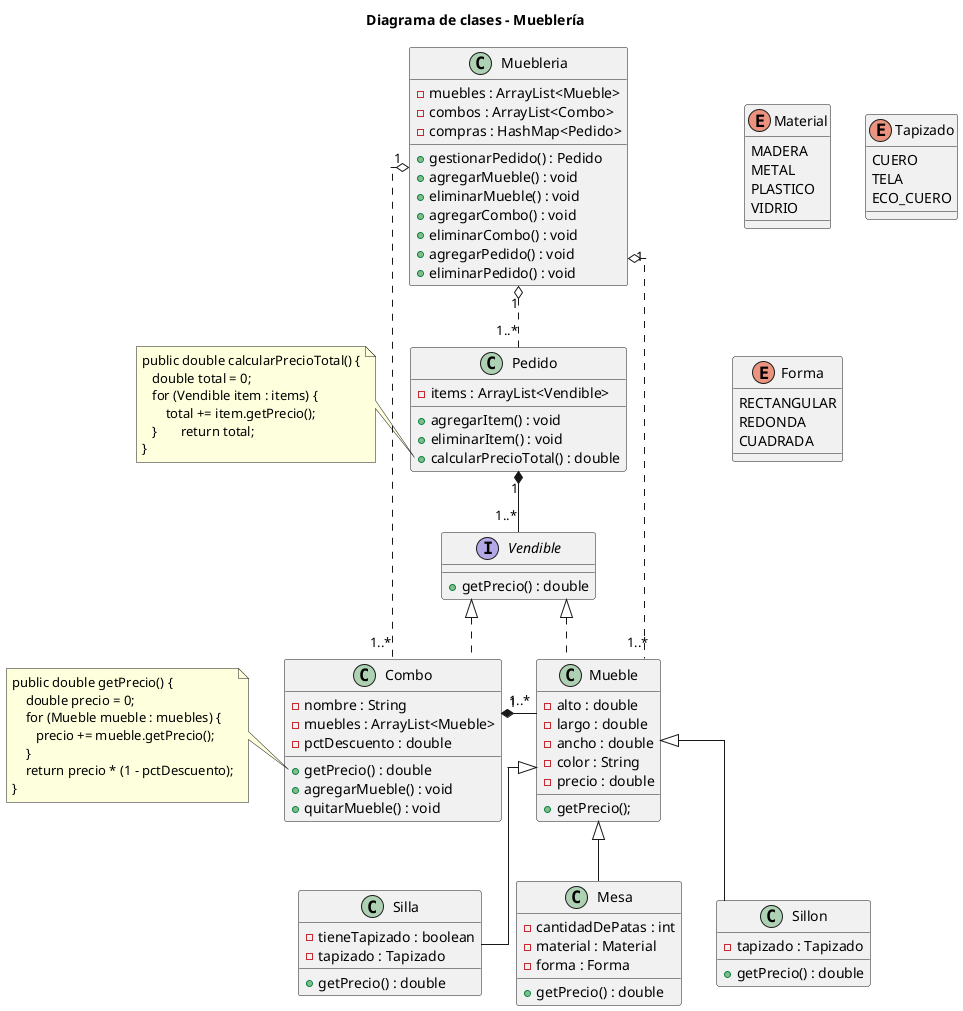 @startuml
'https://plantuml.com/class-diagram

skinparam Linetype ortho
title "Diagrama de clases - Mueblería"

class Mueble implements Vendible {
    - alto : double
    - largo : double
    - ancho : double
    - color : String
    - precio : double

    + getPrecio();
}

enum Material {
    MADERA
    METAL
    PLASTICO
    VIDRIO
}

enum Tapizado {
    CUERO
    TELA
    ECO_CUERO
}

enum Forma {
    RECTANGULAR
    REDONDA
    CUADRADA
}

class Silla extends Mueble {
    - tieneTapizado : boolean
    - tapizado : Tapizado

    + getPrecio() : double
}

class Mesa extends Mueble {
    - cantidadDePatas : int
    - material : Material
    - forma : Forma

    + getPrecio() : double
}

class Sillon extends Mueble {
    - tapizado : Tapizado

    + getPrecio() : double
}

class Combo implements Vendible {
    - nombre : String
    - muebles : ArrayList<Mueble>
    - pctDescuento : double

    + getPrecio() : double
    + agregarMueble() : void
    + quitarMueble() : void
}

note left of Combo::getPrecio
    public double getPrecio() {
        double precio = 0;
        for (Mueble mueble : muebles) {
           precio += mueble.getPrecio();
        }
        return precio * (1 - pctDescuento);
    }
end note

interface Vendible {
    + getPrecio() : double
}

class Pedido {
    - items : ArrayList<Vendible>

    + agregarItem() : void
    + eliminarItem() : void
    + calcularPrecioTotal() : double
}

note left of Pedido::calcularPrecioTotal
    public double calcularPrecioTotal() {
       double total = 0;
       for (Vendible item : items) {
           total += item.getPrecio();
       }\
       return total;
    }
end note

class Muebleria {
    - muebles : ArrayList<Mueble>
    - combos : ArrayList<Combo>
    - compras : HashMap<Pedido>

    + gestionarPedido() : Pedido
    + agregarMueble() : void
    + eliminarMueble() : void
    + agregarCombo() : void
    + eliminarCombo() : void
    + agregarPedido() : void
    + eliminarPedido() : void

}

' relaciones
Pedido "1" *-- "1..*" Vendible
Muebleria "1" o.. "1..*" Mueble
Muebleria "1" o.. "1..*" Combo
Muebleria "1" o.. "1..*" Pedido
Combo "1" *-r- "1..*" Mueble

@enduml